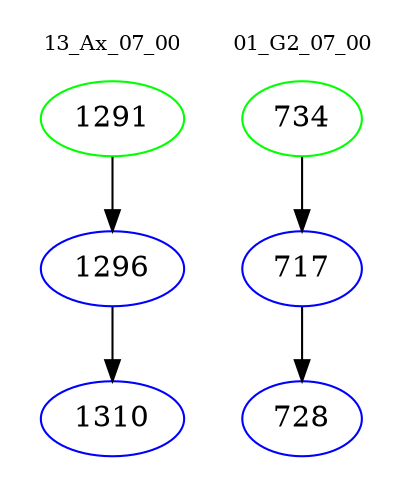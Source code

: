 digraph{
subgraph cluster_0 {
color = white
label = "13_Ax_07_00";
fontsize=10;
T0_1291 [label="1291", color="green"]
T0_1291 -> T0_1296 [color="black"]
T0_1296 [label="1296", color="blue"]
T0_1296 -> T0_1310 [color="black"]
T0_1310 [label="1310", color="blue"]
}
subgraph cluster_1 {
color = white
label = "01_G2_07_00";
fontsize=10;
T1_734 [label="734", color="green"]
T1_734 -> T1_717 [color="black"]
T1_717 [label="717", color="blue"]
T1_717 -> T1_728 [color="black"]
T1_728 [label="728", color="blue"]
}
}
